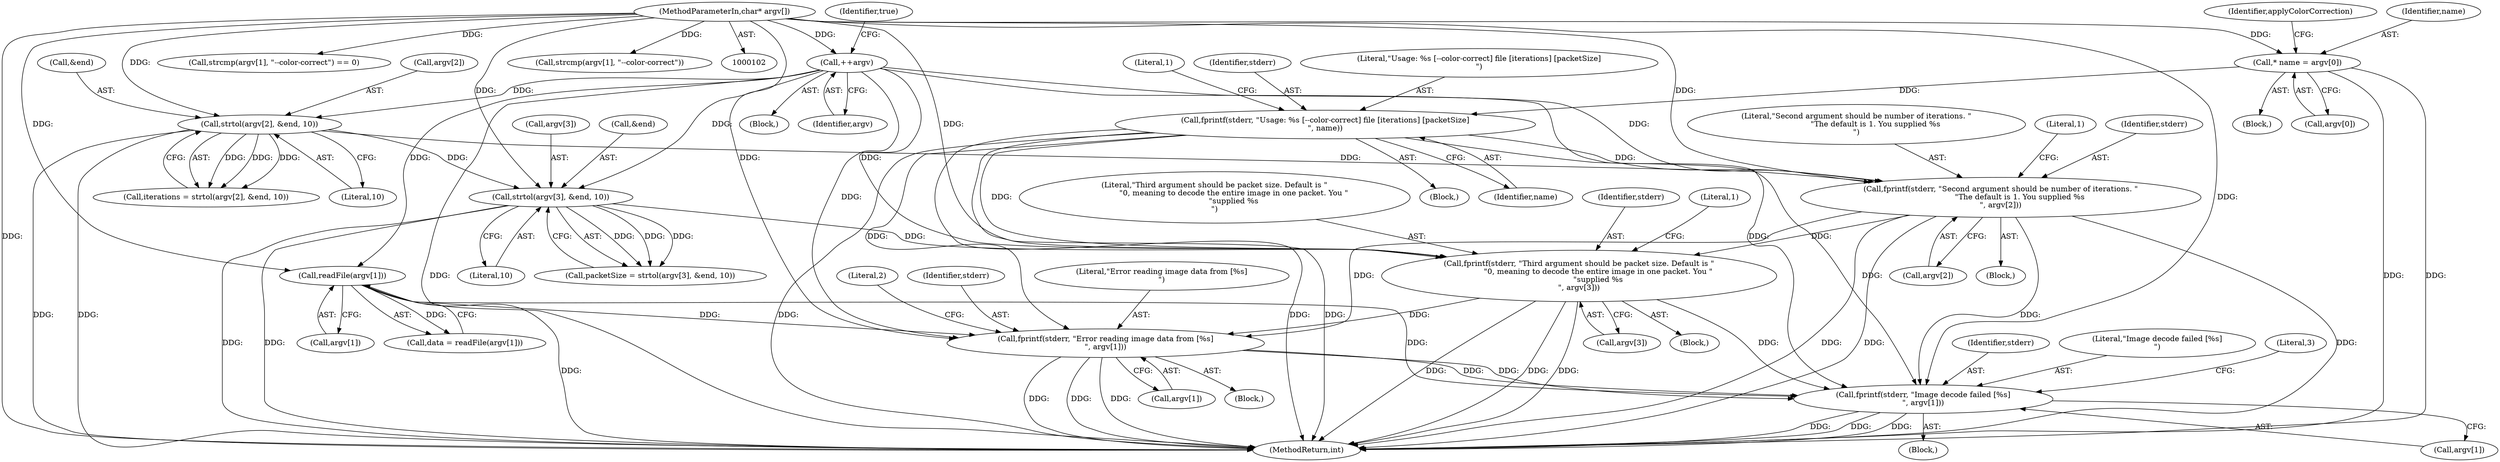 digraph "0_Chrome_0d151e09e13a704e9738ea913d117df7282e6c7d_1@API" {
"1000290" [label="(Call,fprintf(stderr, \"Image decode failed [%s]\n\", argv[1]))"];
"1000215" [label="(Call,fprintf(stderr, \"Third argument should be packet size. Default is \"\n                \"0, meaning to decode the entire image in one packet. You \"\n                \"supplied %s\n\", argv[3]))"];
"1000179" [label="(Call,fprintf(stderr, \"Second argument should be number of iterations. \"\n                \"The default is 1. You supplied %s\n\", argv[2]))"];
"1000142" [label="(Call,fprintf(stderr, \"Usage: %s [--color-correct] file [iterations] [packetSize]\n\", name))"];
"1000107" [label="(Call,* name = argv[0])"];
"1000104" [label="(MethodParameterIn,char* argv[])"];
"1000163" [label="(Call,strtol(argv[2], &end, 10))"];
"1000134" [label="(Call,++argv)"];
"1000202" [label="(Call,strtol(argv[3], &end, 10))"];
"1000242" [label="(Call,fprintf(stderr, \"Error reading image data from [%s]\n\", argv[1]))"];
"1000231" [label="(Call,readFile(argv[1]))"];
"1000133" [label="(Block,)"];
"1000143" [label="(Identifier,stderr)"];
"1000161" [label="(Call,iterations = strtol(argv[2], &end, 10))"];
"1000241" [label="(Block,)"];
"1000289" [label="(Block,)"];
"1000114" [label="(Identifier,applyColorCorrection)"];
"1000291" [label="(Identifier,stderr)"];
"1000141" [label="(Block,)"];
"1000218" [label="(Call,argv[3])"];
"1000200" [label="(Call,packetSize = strtol(argv[3], &end, 10))"];
"1000134" [label="(Call,++argv)"];
"1000186" [label="(Literal,1)"];
"1000203" [label="(Call,argv[3])"];
"1000182" [label="(Call,argv[2])"];
"1000164" [label="(Call,argv[2])"];
"1000292" [label="(Literal,\"Image decode failed [%s]\n\")"];
"1000142" [label="(Call,fprintf(stderr, \"Usage: %s [--color-correct] file [iterations] [packetSize]\n\", name))"];
"1000105" [label="(Block,)"];
"1000145" [label="(Identifier,name)"];
"1000217" [label="(Literal,\"Third argument should be packet size. Default is \"\n                \"0, meaning to decode the entire image in one packet. You \"\n                \"supplied %s\n\")"];
"1000214" [label="(Block,)"];
"1000108" [label="(Identifier,name)"];
"1000178" [label="(Block,)"];
"1000144" [label="(Literal,\"Usage: %s [--color-correct] file [iterations] [packetSize]\n\")"];
"1000229" [label="(Call,data = readFile(argv[1]))"];
"1000244" [label="(Literal,\"Error reading image data from [%s]\n\")"];
"1000249" [label="(Literal,2)"];
"1000107" [label="(Call,* name = argv[0])"];
"1000135" [label="(Identifier,argv)"];
"1000290" [label="(Call,fprintf(stderr, \"Image decode failed [%s]\n\", argv[1]))"];
"1000121" [label="(Call,strcmp(argv[1], \"--color-correct\") == 0)"];
"1000231" [label="(Call,readFile(argv[1]))"];
"1000245" [label="(Call,argv[1])"];
"1000242" [label="(Call,fprintf(stderr, \"Error reading image data from [%s]\n\", argv[1]))"];
"1000215" [label="(Call,fprintf(stderr, \"Third argument should be packet size. Default is \"\n                \"0, meaning to decode the entire image in one packet. You \"\n                \"supplied %s\n\", argv[3]))"];
"1000206" [label="(Call,&end)"];
"1000180" [label="(Identifier,stderr)"];
"1000163" [label="(Call,strtol(argv[2], &end, 10))"];
"1000297" [label="(Literal,3)"];
"1000312" [label="(MethodReturn,int)"];
"1000293" [label="(Call,argv[1])"];
"1000109" [label="(Call,argv[0])"];
"1000243" [label="(Identifier,stderr)"];
"1000232" [label="(Call,argv[1])"];
"1000122" [label="(Call,strcmp(argv[1], \"--color-correct\"))"];
"1000208" [label="(Literal,10)"];
"1000216" [label="(Identifier,stderr)"];
"1000147" [label="(Literal,1)"];
"1000179" [label="(Call,fprintf(stderr, \"Second argument should be number of iterations. \"\n                \"The default is 1. You supplied %s\n\", argv[2]))"];
"1000202" [label="(Call,strtol(argv[3], &end, 10))"];
"1000222" [label="(Literal,1)"];
"1000181" [label="(Literal,\"Second argument should be number of iterations. \"\n                \"The default is 1. You supplied %s\n\")"];
"1000104" [label="(MethodParameterIn,char* argv[])"];
"1000167" [label="(Call,&end)"];
"1000169" [label="(Literal,10)"];
"1000136" [label="(Identifier,true)"];
"1000290" -> "1000289"  [label="AST: "];
"1000290" -> "1000293"  [label="CFG: "];
"1000291" -> "1000290"  [label="AST: "];
"1000292" -> "1000290"  [label="AST: "];
"1000293" -> "1000290"  [label="AST: "];
"1000297" -> "1000290"  [label="CFG: "];
"1000290" -> "1000312"  [label="DDG: "];
"1000290" -> "1000312"  [label="DDG: "];
"1000290" -> "1000312"  [label="DDG: "];
"1000215" -> "1000290"  [label="DDG: "];
"1000179" -> "1000290"  [label="DDG: "];
"1000142" -> "1000290"  [label="DDG: "];
"1000242" -> "1000290"  [label="DDG: "];
"1000242" -> "1000290"  [label="DDG: "];
"1000231" -> "1000290"  [label="DDG: "];
"1000134" -> "1000290"  [label="DDG: "];
"1000104" -> "1000290"  [label="DDG: "];
"1000215" -> "1000214"  [label="AST: "];
"1000215" -> "1000218"  [label="CFG: "];
"1000216" -> "1000215"  [label="AST: "];
"1000217" -> "1000215"  [label="AST: "];
"1000218" -> "1000215"  [label="AST: "];
"1000222" -> "1000215"  [label="CFG: "];
"1000215" -> "1000312"  [label="DDG: "];
"1000215" -> "1000312"  [label="DDG: "];
"1000215" -> "1000312"  [label="DDG: "];
"1000179" -> "1000215"  [label="DDG: "];
"1000142" -> "1000215"  [label="DDG: "];
"1000202" -> "1000215"  [label="DDG: "];
"1000134" -> "1000215"  [label="DDG: "];
"1000104" -> "1000215"  [label="DDG: "];
"1000215" -> "1000242"  [label="DDG: "];
"1000179" -> "1000178"  [label="AST: "];
"1000179" -> "1000182"  [label="CFG: "];
"1000180" -> "1000179"  [label="AST: "];
"1000181" -> "1000179"  [label="AST: "];
"1000182" -> "1000179"  [label="AST: "];
"1000186" -> "1000179"  [label="CFG: "];
"1000179" -> "1000312"  [label="DDG: "];
"1000179" -> "1000312"  [label="DDG: "];
"1000179" -> "1000312"  [label="DDG: "];
"1000142" -> "1000179"  [label="DDG: "];
"1000163" -> "1000179"  [label="DDG: "];
"1000134" -> "1000179"  [label="DDG: "];
"1000104" -> "1000179"  [label="DDG: "];
"1000179" -> "1000242"  [label="DDG: "];
"1000142" -> "1000141"  [label="AST: "];
"1000142" -> "1000145"  [label="CFG: "];
"1000143" -> "1000142"  [label="AST: "];
"1000144" -> "1000142"  [label="AST: "];
"1000145" -> "1000142"  [label="AST: "];
"1000147" -> "1000142"  [label="CFG: "];
"1000142" -> "1000312"  [label="DDG: "];
"1000142" -> "1000312"  [label="DDG: "];
"1000142" -> "1000312"  [label="DDG: "];
"1000107" -> "1000142"  [label="DDG: "];
"1000142" -> "1000242"  [label="DDG: "];
"1000107" -> "1000105"  [label="AST: "];
"1000107" -> "1000109"  [label="CFG: "];
"1000108" -> "1000107"  [label="AST: "];
"1000109" -> "1000107"  [label="AST: "];
"1000114" -> "1000107"  [label="CFG: "];
"1000107" -> "1000312"  [label="DDG: "];
"1000107" -> "1000312"  [label="DDG: "];
"1000104" -> "1000107"  [label="DDG: "];
"1000104" -> "1000102"  [label="AST: "];
"1000104" -> "1000312"  [label="DDG: "];
"1000104" -> "1000121"  [label="DDG: "];
"1000104" -> "1000122"  [label="DDG: "];
"1000104" -> "1000134"  [label="DDG: "];
"1000104" -> "1000163"  [label="DDG: "];
"1000104" -> "1000202"  [label="DDG: "];
"1000104" -> "1000231"  [label="DDG: "];
"1000104" -> "1000242"  [label="DDG: "];
"1000163" -> "1000161"  [label="AST: "];
"1000163" -> "1000169"  [label="CFG: "];
"1000164" -> "1000163"  [label="AST: "];
"1000167" -> "1000163"  [label="AST: "];
"1000169" -> "1000163"  [label="AST: "];
"1000161" -> "1000163"  [label="CFG: "];
"1000163" -> "1000312"  [label="DDG: "];
"1000163" -> "1000312"  [label="DDG: "];
"1000163" -> "1000161"  [label="DDG: "];
"1000163" -> "1000161"  [label="DDG: "];
"1000163" -> "1000161"  [label="DDG: "];
"1000134" -> "1000163"  [label="DDG: "];
"1000163" -> "1000202"  [label="DDG: "];
"1000134" -> "1000133"  [label="AST: "];
"1000134" -> "1000135"  [label="CFG: "];
"1000135" -> "1000134"  [label="AST: "];
"1000136" -> "1000134"  [label="CFG: "];
"1000134" -> "1000312"  [label="DDG: "];
"1000134" -> "1000202"  [label="DDG: "];
"1000134" -> "1000231"  [label="DDG: "];
"1000134" -> "1000242"  [label="DDG: "];
"1000202" -> "1000200"  [label="AST: "];
"1000202" -> "1000208"  [label="CFG: "];
"1000203" -> "1000202"  [label="AST: "];
"1000206" -> "1000202"  [label="AST: "];
"1000208" -> "1000202"  [label="AST: "];
"1000200" -> "1000202"  [label="CFG: "];
"1000202" -> "1000312"  [label="DDG: "];
"1000202" -> "1000312"  [label="DDG: "];
"1000202" -> "1000200"  [label="DDG: "];
"1000202" -> "1000200"  [label="DDG: "];
"1000202" -> "1000200"  [label="DDG: "];
"1000242" -> "1000241"  [label="AST: "];
"1000242" -> "1000245"  [label="CFG: "];
"1000243" -> "1000242"  [label="AST: "];
"1000244" -> "1000242"  [label="AST: "];
"1000245" -> "1000242"  [label="AST: "];
"1000249" -> "1000242"  [label="CFG: "];
"1000242" -> "1000312"  [label="DDG: "];
"1000242" -> "1000312"  [label="DDG: "];
"1000242" -> "1000312"  [label="DDG: "];
"1000231" -> "1000242"  [label="DDG: "];
"1000231" -> "1000229"  [label="AST: "];
"1000231" -> "1000232"  [label="CFG: "];
"1000232" -> "1000231"  [label="AST: "];
"1000229" -> "1000231"  [label="CFG: "];
"1000231" -> "1000312"  [label="DDG: "];
"1000231" -> "1000229"  [label="DDG: "];
}
